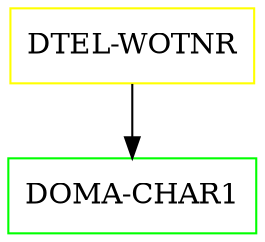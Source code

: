 digraph G {
  "DTEL-WOTNR" [shape=box,color=yellow];
  "DOMA-CHAR1" [shape=box,color=green,URL="./DOMA_CHAR1.html"];
  "DTEL-WOTNR" -> "DOMA-CHAR1";
}
